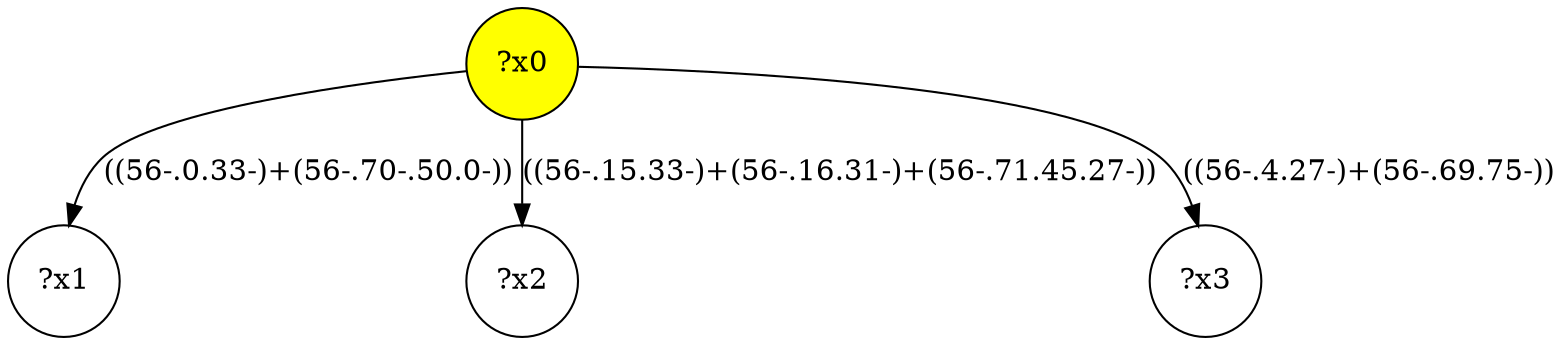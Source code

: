 digraph g {
	x0 [fillcolor="yellow", style="filled," shape=circle, label="?x0"];
	x1 [shape=circle, label="?x1"];
	x0 -> x1 [label="((56-.0.33-)+(56-.70-.50.0-))"];
	x2 [shape=circle, label="?x2"];
	x0 -> x2 [label="((56-.15.33-)+(56-.16.31-)+(56-.71.45.27-))"];
	x3 [shape=circle, label="?x3"];
	x0 -> x3 [label="((56-.4.27-)+(56-.69.75-))"];
}
